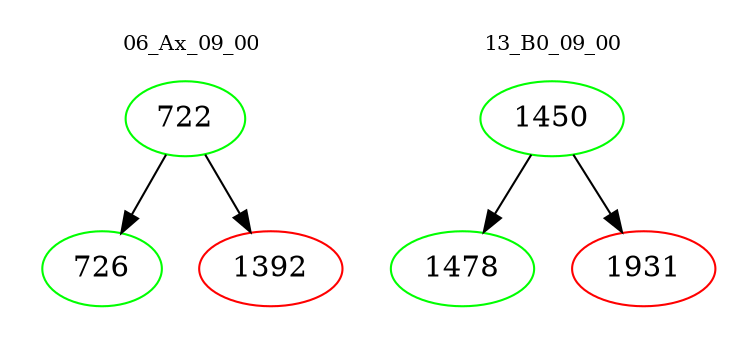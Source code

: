 digraph{
subgraph cluster_0 {
color = white
label = "06_Ax_09_00";
fontsize=10;
T0_722 [label="722", color="green"]
T0_722 -> T0_726 [color="black"]
T0_726 [label="726", color="green"]
T0_722 -> T0_1392 [color="black"]
T0_1392 [label="1392", color="red"]
}
subgraph cluster_1 {
color = white
label = "13_B0_09_00";
fontsize=10;
T1_1450 [label="1450", color="green"]
T1_1450 -> T1_1478 [color="black"]
T1_1478 [label="1478", color="green"]
T1_1450 -> T1_1931 [color="black"]
T1_1931 [label="1931", color="red"]
}
}
